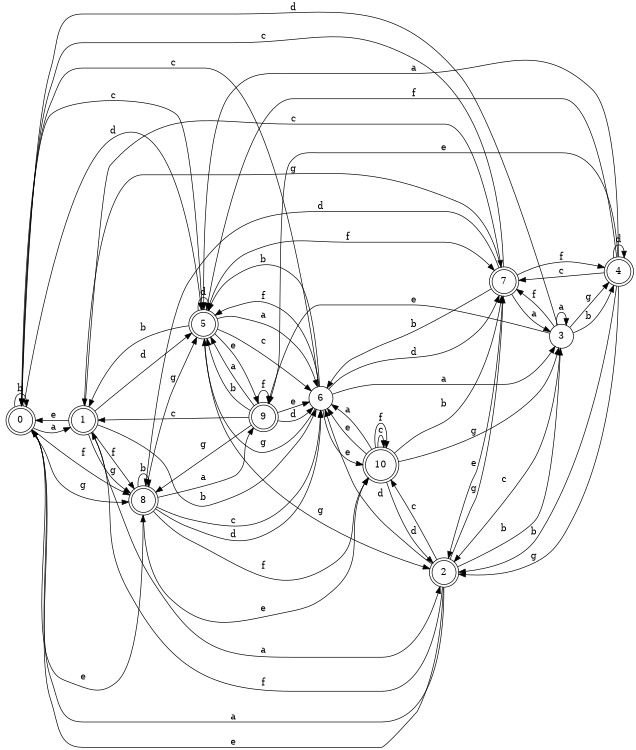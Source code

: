 digraph n9_3 {
__start0 [label="" shape="none"];

rankdir=LR;
size="8,5";

s0 [style="rounded,filled", color="black", fillcolor="white" shape="doublecircle", label="0"];
s1 [style="rounded,filled", color="black", fillcolor="white" shape="doublecircle", label="1"];
s2 [style="rounded,filled", color="black", fillcolor="white" shape="doublecircle", label="2"];
s3 [style="filled", color="black", fillcolor="white" shape="circle", label="3"];
s4 [style="rounded,filled", color="black", fillcolor="white" shape="doublecircle", label="4"];
s5 [style="rounded,filled", color="black", fillcolor="white" shape="doublecircle", label="5"];
s6 [style="filled", color="black", fillcolor="white" shape="circle", label="6"];
s7 [style="rounded,filled", color="black", fillcolor="white" shape="doublecircle", label="7"];
s8 [style="rounded,filled", color="black", fillcolor="white" shape="doublecircle", label="8"];
s9 [style="rounded,filled", color="black", fillcolor="white" shape="doublecircle", label="9"];
s10 [style="rounded,filled", color="black", fillcolor="white" shape="doublecircle", label="10"];
s0 -> s1 [label="a"];
s0 -> s0 [label="b"];
s0 -> s5 [label="c"];
s0 -> s5 [label="d"];
s0 -> s8 [label="e"];
s0 -> s8 [label="f"];
s0 -> s8 [label="g"];
s1 -> s2 [label="a"];
s1 -> s6 [label="b"];
s1 -> s7 [label="c"];
s1 -> s5 [label="d"];
s1 -> s0 [label="e"];
s1 -> s8 [label="f"];
s1 -> s8 [label="g"];
s2 -> s0 [label="a"];
s2 -> s3 [label="b"];
s2 -> s10 [label="c"];
s2 -> s6 [label="d"];
s2 -> s0 [label="e"];
s2 -> s1 [label="f"];
s2 -> s7 [label="g"];
s3 -> s3 [label="a"];
s3 -> s4 [label="b"];
s3 -> s2 [label="c"];
s3 -> s0 [label="d"];
s3 -> s9 [label="e"];
s3 -> s7 [label="f"];
s3 -> s4 [label="g"];
s4 -> s5 [label="a"];
s4 -> s2 [label="b"];
s4 -> s7 [label="c"];
s4 -> s4 [label="d"];
s4 -> s9 [label="e"];
s4 -> s5 [label="f"];
s4 -> s2 [label="g"];
s5 -> s6 [label="a"];
s5 -> s1 [label="b"];
s5 -> s6 [label="c"];
s5 -> s5 [label="d"];
s5 -> s9 [label="e"];
s5 -> s7 [label="f"];
s5 -> s2 [label="g"];
s6 -> s3 [label="a"];
s6 -> s5 [label="b"];
s6 -> s0 [label="c"];
s6 -> s7 [label="d"];
s6 -> s10 [label="e"];
s6 -> s5 [label="f"];
s6 -> s5 [label="g"];
s7 -> s3 [label="a"];
s7 -> s6 [label="b"];
s7 -> s0 [label="c"];
s7 -> s8 [label="d"];
s7 -> s2 [label="e"];
s7 -> s4 [label="f"];
s7 -> s1 [label="g"];
s8 -> s9 [label="a"];
s8 -> s8 [label="b"];
s8 -> s6 [label="c"];
s8 -> s6 [label="d"];
s8 -> s10 [label="e"];
s8 -> s10 [label="f"];
s8 -> s5 [label="g"];
s9 -> s5 [label="a"];
s9 -> s5 [label="b"];
s9 -> s1 [label="c"];
s9 -> s6 [label="d"];
s9 -> s6 [label="e"];
s9 -> s9 [label="f"];
s9 -> s8 [label="g"];
s10 -> s6 [label="a"];
s10 -> s7 [label="b"];
s10 -> s10 [label="c"];
s10 -> s2 [label="d"];
s10 -> s6 [label="e"];
s10 -> s10 [label="f"];
s10 -> s3 [label="g"];

}